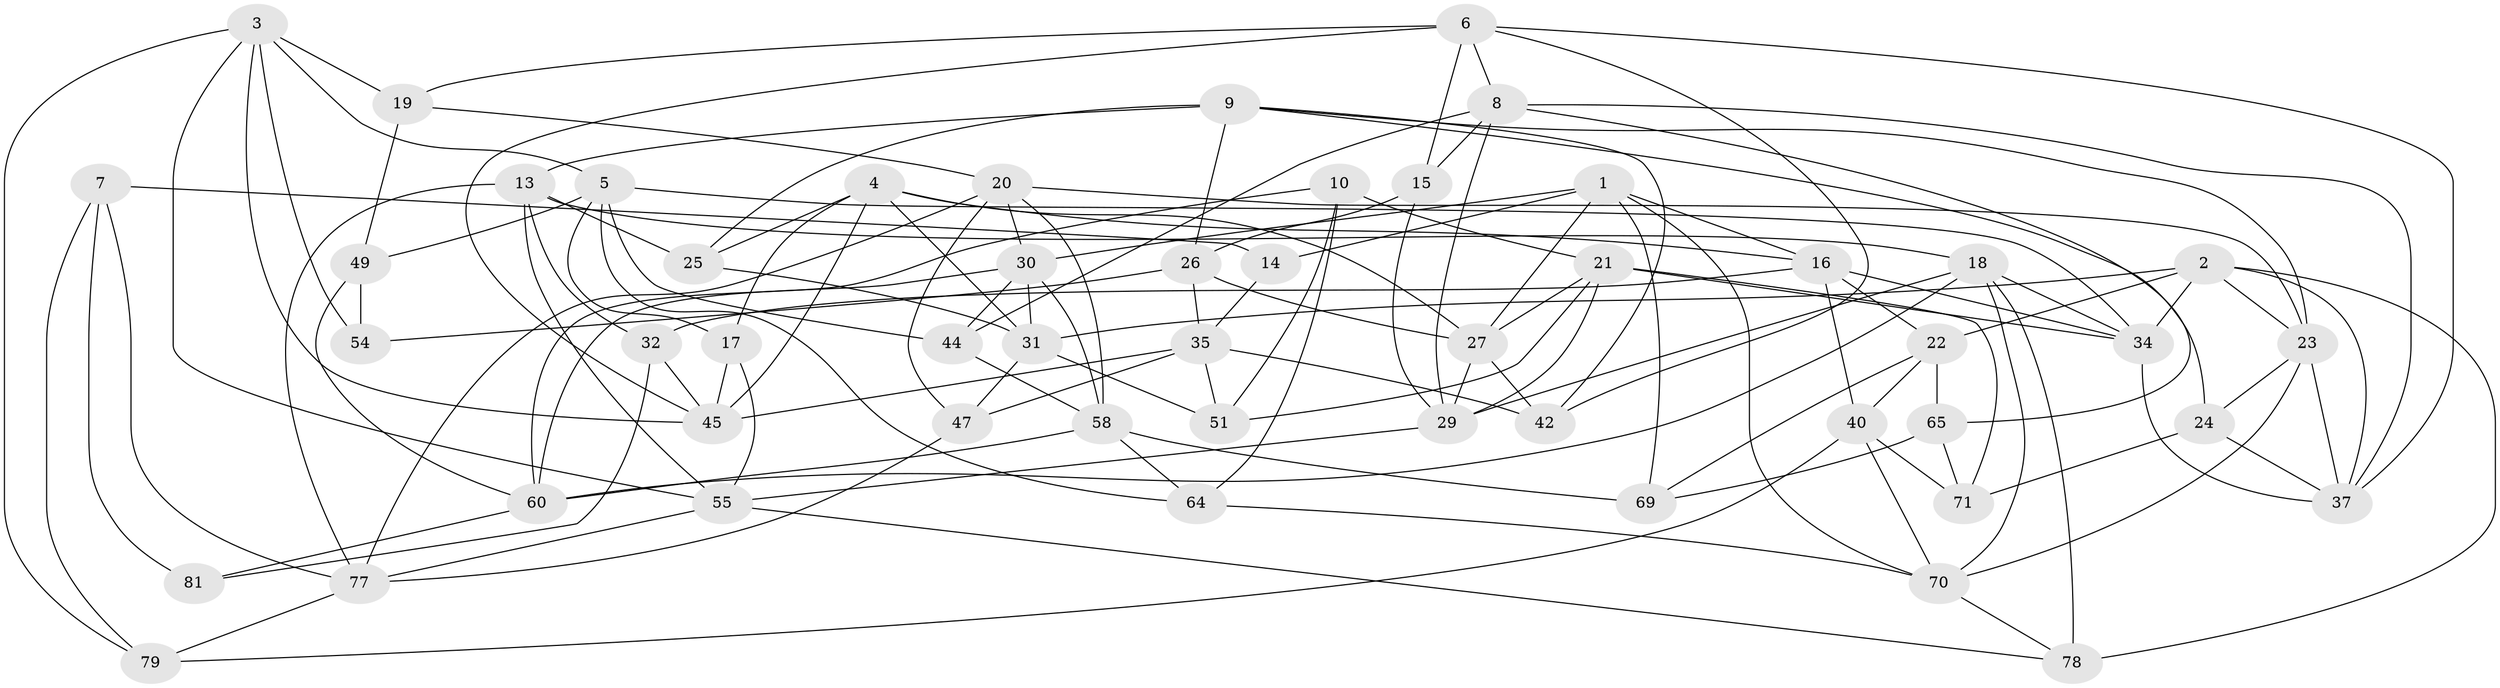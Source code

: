 // original degree distribution, {4: 1.0}
// Generated by graph-tools (version 1.1) at 2025/42/03/06/25 10:42:20]
// undirected, 52 vertices, 131 edges
graph export_dot {
graph [start="1"]
  node [color=gray90,style=filled];
  1 [super="+73"];
  2 [super="+11"];
  3 [super="+48"];
  4 [super="+38"];
  5 [super="+46"];
  6 [super="+62"];
  7 [super="+52"];
  8 [super="+12"];
  9 [super="+39"];
  10;
  13 [super="+67"];
  14;
  15;
  16 [super="+36"];
  17;
  18 [super="+74"];
  19;
  20 [super="+33"];
  21 [super="+80"];
  22 [super="+43"];
  23 [super="+50"];
  24;
  25;
  26 [super="+68"];
  27 [super="+28"];
  29 [super="+53"];
  30 [super="+41"];
  31 [super="+61"];
  32;
  34 [super="+57"];
  35 [super="+56"];
  37 [super="+76"];
  40 [super="+83"];
  42;
  44;
  45 [super="+66"];
  47;
  49;
  51;
  54;
  55 [super="+75"];
  58 [super="+59"];
  60 [super="+63"];
  64;
  65;
  69;
  70 [super="+72"];
  71;
  77 [super="+82"];
  78;
  79;
  81;
  1 -- 69;
  1 -- 14;
  1 -- 16;
  1 -- 70;
  1 -- 27;
  1 -- 30;
  2 -- 34;
  2 -- 37;
  2 -- 78;
  2 -- 22;
  2 -- 31;
  2 -- 23;
  3 -- 19;
  3 -- 5;
  3 -- 54;
  3 -- 79;
  3 -- 55;
  3 -- 45;
  4 -- 45;
  4 -- 25;
  4 -- 16;
  4 -- 17;
  4 -- 27;
  4 -- 31;
  5 -- 44;
  5 -- 34;
  5 -- 64;
  5 -- 17;
  5 -- 49;
  6 -- 42;
  6 -- 8;
  6 -- 19;
  6 -- 15;
  6 -- 45;
  6 -- 37;
  7 -- 77;
  7 -- 14 [weight=2];
  7 -- 81 [weight=2];
  7 -- 79;
  8 -- 44;
  8 -- 65;
  8 -- 15;
  8 -- 37;
  8 -- 29;
  9 -- 42;
  9 -- 13;
  9 -- 23;
  9 -- 24;
  9 -- 25;
  9 -- 26;
  10 -- 64;
  10 -- 51;
  10 -- 21;
  10 -- 60;
  13 -- 32;
  13 -- 55;
  13 -- 25;
  13 -- 18;
  13 -- 77;
  14 -- 35;
  15 -- 29;
  15 -- 26;
  16 -- 32;
  16 -- 22;
  16 -- 34;
  16 -- 40;
  17 -- 55;
  17 -- 45;
  18 -- 60;
  18 -- 29;
  18 -- 70;
  18 -- 78;
  18 -- 34;
  19 -- 49;
  19 -- 20;
  20 -- 77;
  20 -- 23;
  20 -- 58;
  20 -- 47;
  20 -- 30;
  21 -- 71;
  21 -- 27;
  21 -- 51;
  21 -- 34;
  21 -- 29;
  22 -- 69;
  22 -- 65;
  22 -- 40 [weight=2];
  23 -- 37;
  23 -- 70;
  23 -- 24;
  24 -- 71;
  24 -- 37;
  25 -- 31;
  26 -- 54 [weight=2];
  26 -- 35;
  26 -- 27;
  27 -- 42;
  27 -- 29;
  29 -- 55;
  30 -- 31;
  30 -- 44;
  30 -- 58;
  30 -- 60;
  31 -- 51;
  31 -- 47;
  32 -- 81;
  32 -- 45;
  34 -- 37;
  35 -- 45;
  35 -- 42;
  35 -- 51;
  35 -- 47;
  40 -- 70;
  40 -- 79;
  40 -- 71;
  44 -- 58;
  47 -- 77;
  49 -- 54;
  49 -- 60;
  55 -- 77;
  55 -- 78;
  58 -- 64;
  58 -- 69;
  58 -- 60;
  60 -- 81;
  64 -- 70;
  65 -- 71;
  65 -- 69;
  70 -- 78;
  77 -- 79;
}
